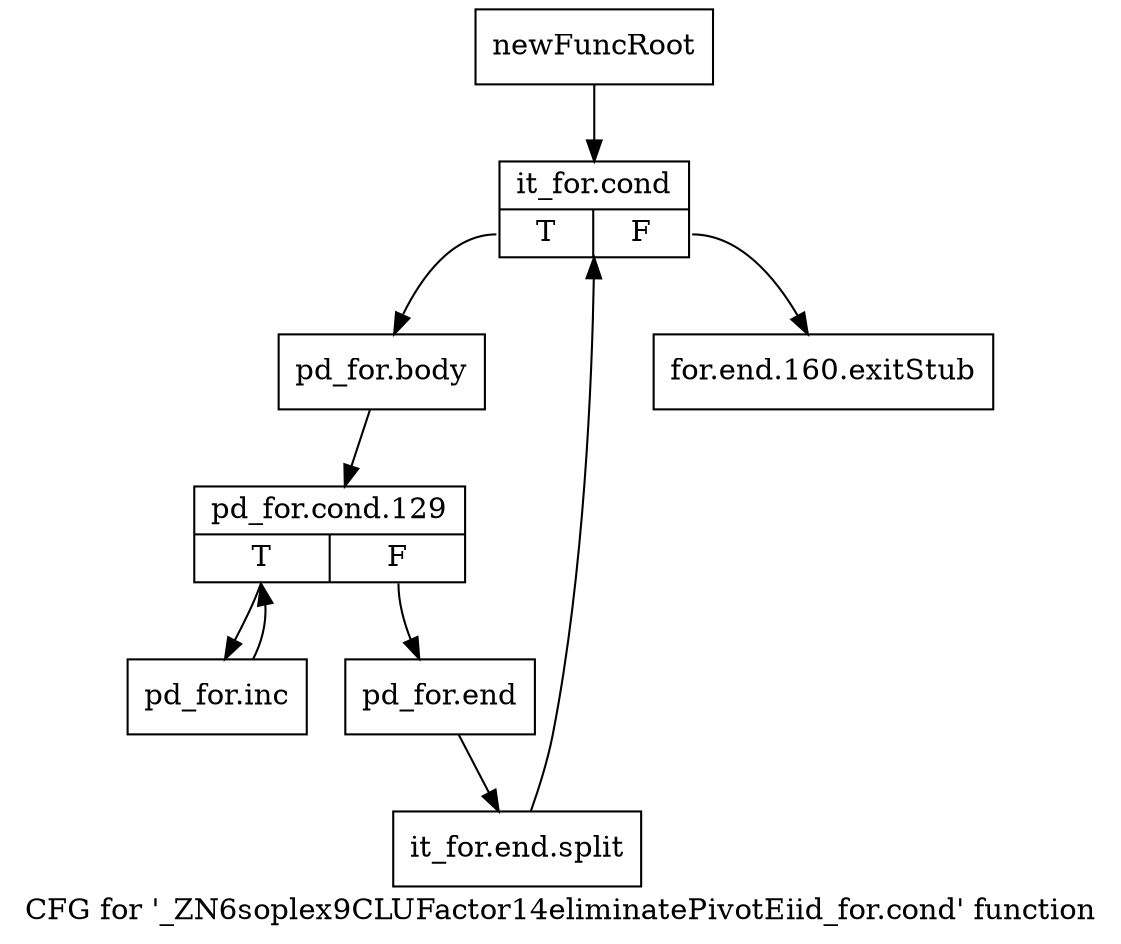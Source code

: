 digraph "CFG for '_ZN6soplex9CLUFactor14eliminatePivotEiid_for.cond' function" {
	label="CFG for '_ZN6soplex9CLUFactor14eliminatePivotEiid_for.cond' function";

	Node0x2c01150 [shape=record,label="{newFuncRoot}"];
	Node0x2c01150 -> Node0x2c6dac0;
	Node0x2c6da70 [shape=record,label="{for.end.160.exitStub}"];
	Node0x2c6dac0 [shape=record,label="{it_for.cond|{<s0>T|<s1>F}}"];
	Node0x2c6dac0:s0 -> Node0x2c6db10;
	Node0x2c6dac0:s1 -> Node0x2c6da70;
	Node0x2c6db10 [shape=record,label="{pd_for.body}"];
	Node0x2c6db10 -> Node0x2c6db60;
	Node0x2c6db60 [shape=record,label="{pd_for.cond.129|{<s0>T|<s1>F}}"];
	Node0x2c6db60:s0 -> Node0x2c6dc00;
	Node0x2c6db60:s1 -> Node0x2c6dbb0;
	Node0x2c6dbb0 [shape=record,label="{pd_for.end}"];
	Node0x2c6dbb0 -> Node0x3462920;
	Node0x3462920 [shape=record,label="{it_for.end.split}"];
	Node0x3462920 -> Node0x2c6dac0;
	Node0x2c6dc00 [shape=record,label="{pd_for.inc}"];
	Node0x2c6dc00 -> Node0x2c6db60;
}
